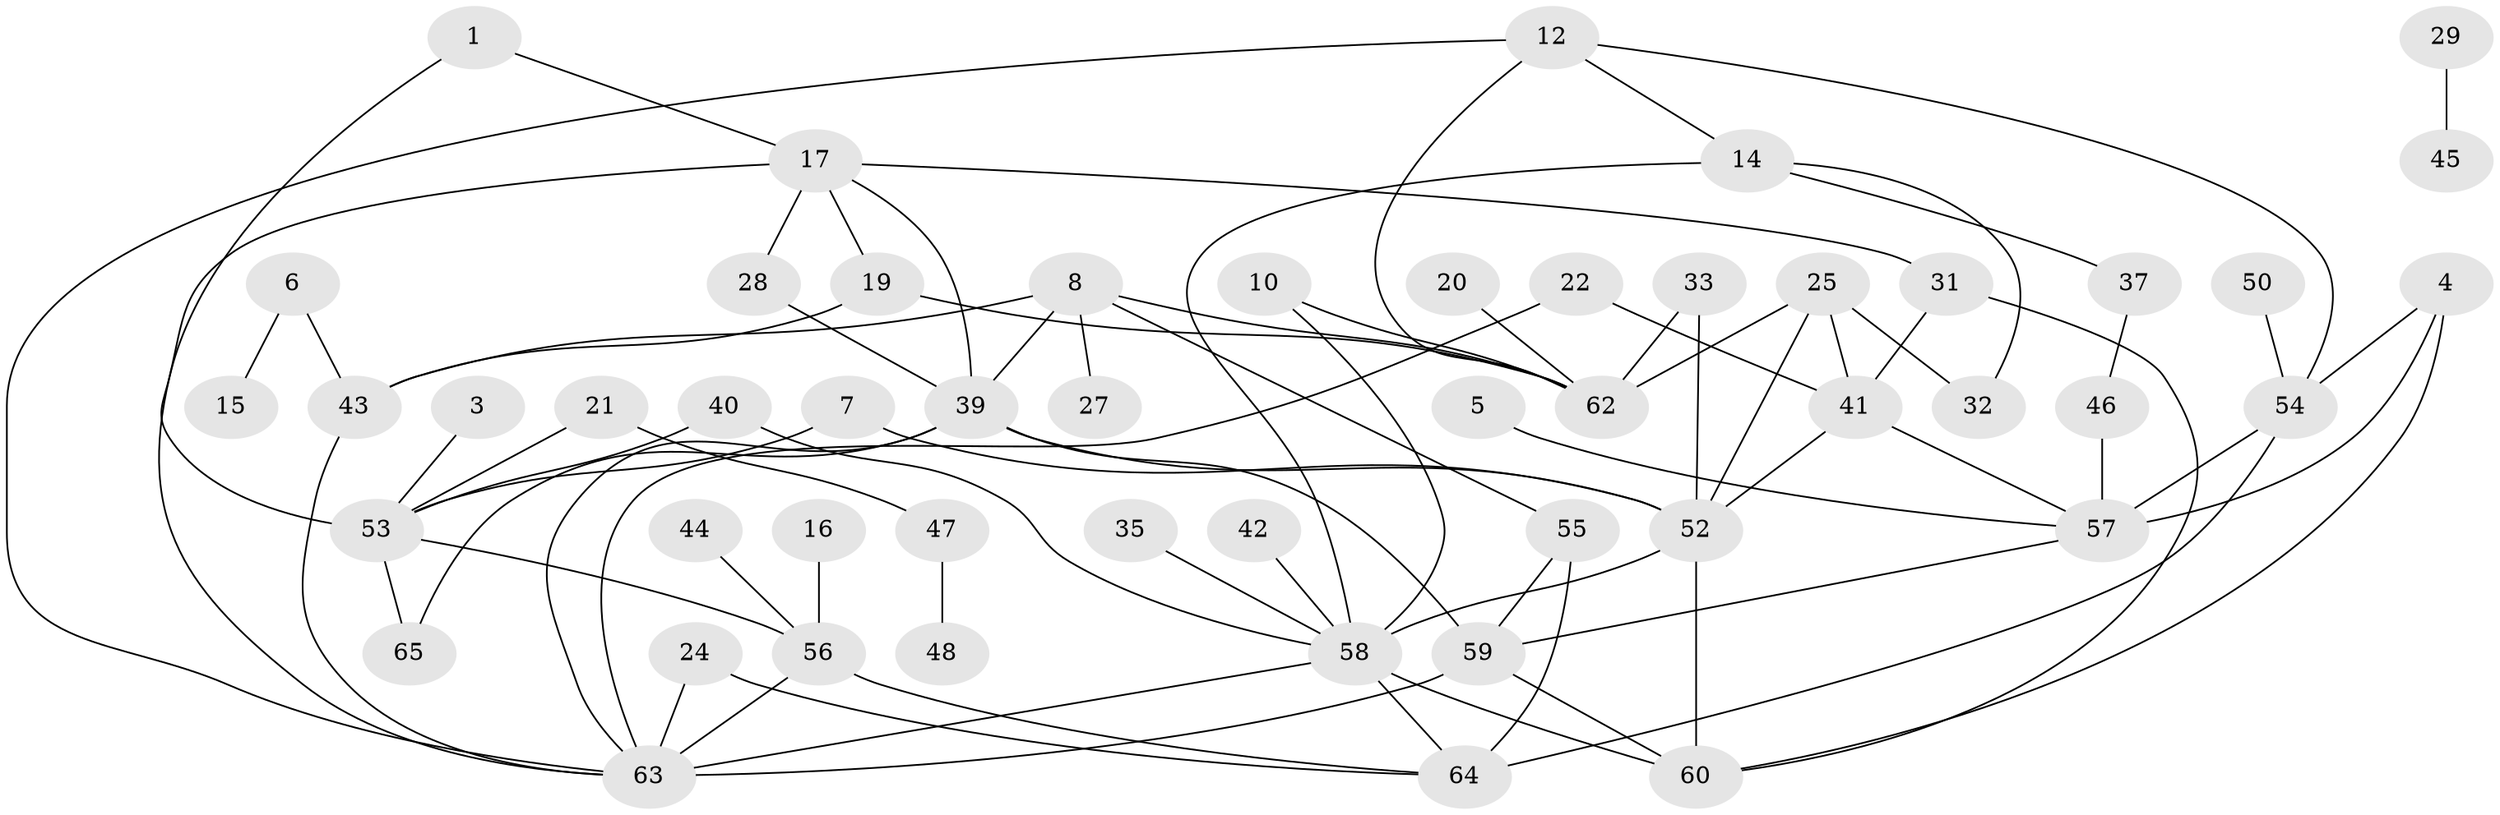 // original degree distribution, {3: 0.21705426356589147, 1: 0.18604651162790697, 2: 0.2713178294573643, 4: 0.18604651162790697, 0: 0.10077519379844961, 5: 0.023255813953488372, 7: 0.007751937984496124, 8: 0.007751937984496124}
// Generated by graph-tools (version 1.1) at 2025/25/03/09/25 03:25:18]
// undirected, 51 vertices, 82 edges
graph export_dot {
graph [start="1"]
  node [color=gray90,style=filled];
  1;
  3;
  4;
  5;
  6;
  7;
  8;
  10;
  12;
  14;
  15;
  16;
  17;
  19;
  20;
  21;
  22;
  24;
  25;
  27;
  28;
  29;
  31;
  32;
  33;
  35;
  37;
  39;
  40;
  41;
  42;
  43;
  44;
  45;
  46;
  47;
  48;
  50;
  52;
  53;
  54;
  55;
  56;
  57;
  58;
  59;
  60;
  62;
  63;
  64;
  65;
  1 -- 17 [weight=1.0];
  1 -- 53 [weight=1.0];
  3 -- 53 [weight=1.0];
  4 -- 54 [weight=1.0];
  4 -- 57 [weight=1.0];
  4 -- 60 [weight=1.0];
  5 -- 57 [weight=1.0];
  6 -- 15 [weight=1.0];
  6 -- 43 [weight=1.0];
  7 -- 52 [weight=1.0];
  7 -- 53 [weight=1.0];
  8 -- 27 [weight=1.0];
  8 -- 39 [weight=1.0];
  8 -- 43 [weight=1.0];
  8 -- 55 [weight=1.0];
  8 -- 62 [weight=1.0];
  10 -- 58 [weight=1.0];
  10 -- 62 [weight=1.0];
  12 -- 14 [weight=1.0];
  12 -- 54 [weight=1.0];
  12 -- 62 [weight=1.0];
  12 -- 63 [weight=1.0];
  14 -- 32 [weight=1.0];
  14 -- 37 [weight=1.0];
  14 -- 58 [weight=1.0];
  16 -- 56 [weight=1.0];
  17 -- 19 [weight=1.0];
  17 -- 28 [weight=1.0];
  17 -- 31 [weight=1.0];
  17 -- 39 [weight=1.0];
  17 -- 63 [weight=1.0];
  19 -- 43 [weight=1.0];
  19 -- 62 [weight=1.0];
  20 -- 62 [weight=1.0];
  21 -- 47 [weight=1.0];
  21 -- 53 [weight=1.0];
  22 -- 41 [weight=1.0];
  22 -- 63 [weight=1.0];
  24 -- 63 [weight=1.0];
  24 -- 64 [weight=1.0];
  25 -- 32 [weight=1.0];
  25 -- 41 [weight=1.0];
  25 -- 52 [weight=1.0];
  25 -- 62 [weight=1.0];
  28 -- 39 [weight=1.0];
  29 -- 45 [weight=1.0];
  31 -- 41 [weight=1.0];
  31 -- 60 [weight=1.0];
  33 -- 52 [weight=2.0];
  33 -- 62 [weight=2.0];
  35 -- 58 [weight=1.0];
  37 -- 46 [weight=1.0];
  39 -- 52 [weight=1.0];
  39 -- 59 [weight=1.0];
  39 -- 63 [weight=1.0];
  39 -- 65 [weight=1.0];
  40 -- 53 [weight=1.0];
  40 -- 58 [weight=1.0];
  41 -- 52 [weight=1.0];
  41 -- 57 [weight=1.0];
  42 -- 58 [weight=1.0];
  43 -- 63 [weight=1.0];
  44 -- 56 [weight=1.0];
  46 -- 57 [weight=2.0];
  47 -- 48 [weight=1.0];
  50 -- 54 [weight=1.0];
  52 -- 58 [weight=1.0];
  52 -- 60 [weight=1.0];
  53 -- 56 [weight=1.0];
  53 -- 65 [weight=1.0];
  54 -- 57 [weight=1.0];
  54 -- 64 [weight=1.0];
  55 -- 59 [weight=1.0];
  55 -- 64 [weight=2.0];
  56 -- 63 [weight=2.0];
  56 -- 64 [weight=1.0];
  57 -- 59 [weight=1.0];
  58 -- 60 [weight=1.0];
  58 -- 63 [weight=1.0];
  58 -- 64 [weight=1.0];
  59 -- 60 [weight=1.0];
  59 -- 63 [weight=1.0];
}
